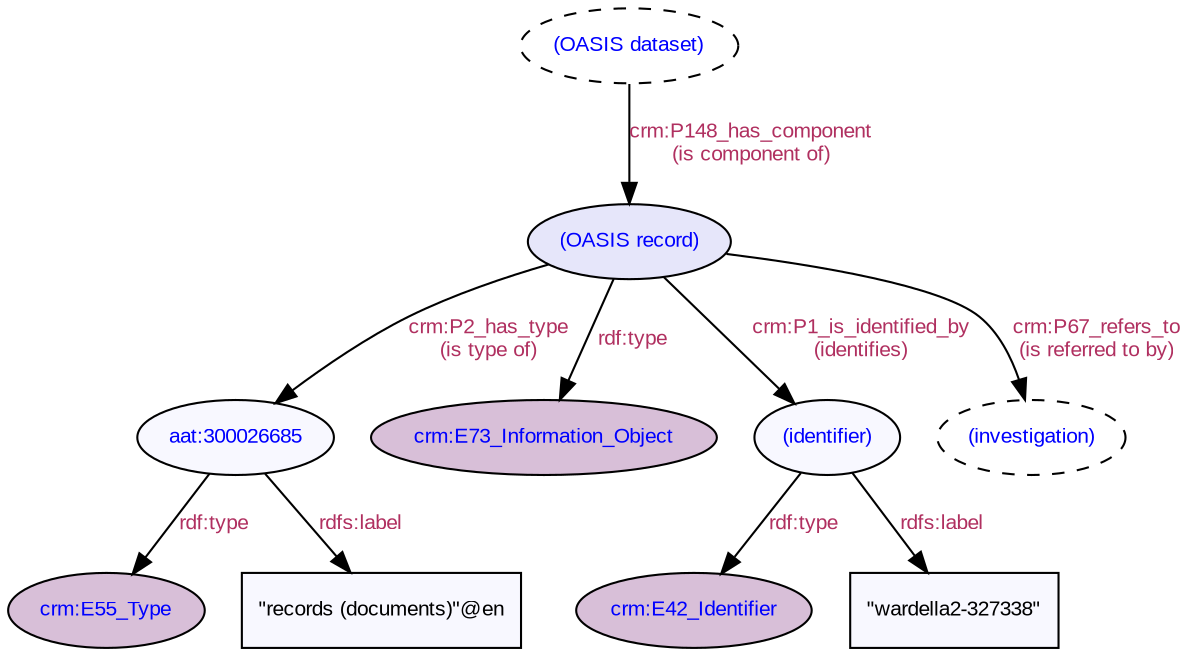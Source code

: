 digraph {
   // label = "OASIS Record";
   // labelloc = "t";
   node [fontcolor=blue, fontsize=10, fontname=Arial, style=filled, fillcolor=ghostwhite];
   edge [color=black, fontcolor=maroon, fontsize=10, fontname=Arial ];
   "aat:300026685" [target="aat", URL="http://vocab.getty.edu/aat/300026685"]; 
   "crm:E42_Identifier" [fillcolor=thistle, target="crm", URL="http://www.cidoc-crm.org/cidoc-crm/E42_Identifier"];
   "crm:E73_Information_Object" [fillcolor=thistle, target="crm", URL="http://www.cidoc-crm.org/cidoc-crm/E73_Information_Object"];
   "crm:E55_Type" [fillcolor=thistle, target="crm", URL="http://www.cidoc-crm.org/cidoc-crm/E55_Type"];
   "\"records (documents)\"@en" [shape=box, fontcolor=black]; 
   "\"wardella2-327338\"" [shape=box, fontcolor=black];   
   "(OASIS dataset)" [style=dashed];
   "(OASIS record)" [fillcolor=lavender];
   "(OASIS record)" -> "crm:E73_Information_Object" [label="rdf:type", labelURL="http://www.w3.org/1999/02/22-rdf-syntax-ns#type"];
   "(identifier)" -> "crm:E42_Identifier" [label="rdf:type", labelURL="http://www.w3.org/1999/02/22-rdf-syntax-ns#type"];
   "aat:300026685" -> "crm:E55_Type" [label="rdf:type", labelURL="http://www.w3.org/1999/02/22-rdf-syntax-ns#type"];  
   "aat:300026685" -> "\"records (documents)\"@en" [label="rdfs:label", labelURL="http://www.w3.org/2000/01/rdf-schema#label"];
   "(OASIS record)" -> "aat:300026685" [label="crm:P2_has_type\n(is type of)", labelURL="http://www.cidoc-crm.org/cidoc-crm/P2_has_type"];
   "(OASIS dataset)" -> "(OASIS record)" [label="crm:P148_has_component\n(is component of)", labelURL="http://www.cidoc-crm.org/cidoc-crm/P148_has_component"];
   "(OASIS record)" -> "(identifier)" [label="crm:P1_is_identified_by\n(identifies)", labelURL="http://www.cidoc-crm.org/cidoc-crm/P1_is_identified_by"];
   "(identifier)" -> "\"wardella2-327338\"" [label="rdfs:label", labelURL="http://www.w3.org/2000/01/rdf-schema#label"];
   "(OASIS record)" -> "(investigation)" [label="crm:P67_refers_to\n(is referred to by)", labelURL="http://www.cidoc-crm.org/cidoc-crm/P67_refers_to"];
   "(investigation)" [style=dashed];
 }